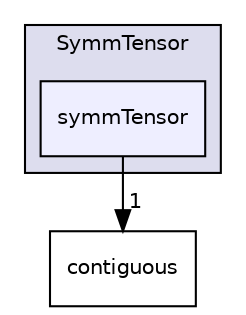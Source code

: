 digraph "src/OpenFOAM/primitives/SymmTensor/symmTensor" {
  bgcolor=transparent;
  compound=true
  node [ fontsize="10", fontname="Helvetica"];
  edge [ labelfontsize="10", labelfontname="Helvetica"];
  subgraph clusterdir_1dd80385453c5b0e9d626c2fdc4e90dc {
    graph [ bgcolor="#ddddee", pencolor="black", label="SymmTensor" fontname="Helvetica", fontsize="10", URL="dir_1dd80385453c5b0e9d626c2fdc4e90dc.html"]
  dir_1dfacc31a457b9e9bed8cd9ee06ee6cc [shape=box, label="symmTensor", style="filled", fillcolor="#eeeeff", pencolor="black", URL="dir_1dfacc31a457b9e9bed8cd9ee06ee6cc.html"];
  }
  dir_1b29830830533868fb04f0e807b2ad78 [shape=box label="contiguous" URL="dir_1b29830830533868fb04f0e807b2ad78.html"];
  dir_1dfacc31a457b9e9bed8cd9ee06ee6cc->dir_1b29830830533868fb04f0e807b2ad78 [headlabel="1", labeldistance=1.5 headhref="dir_002413_002333.html"];
}
